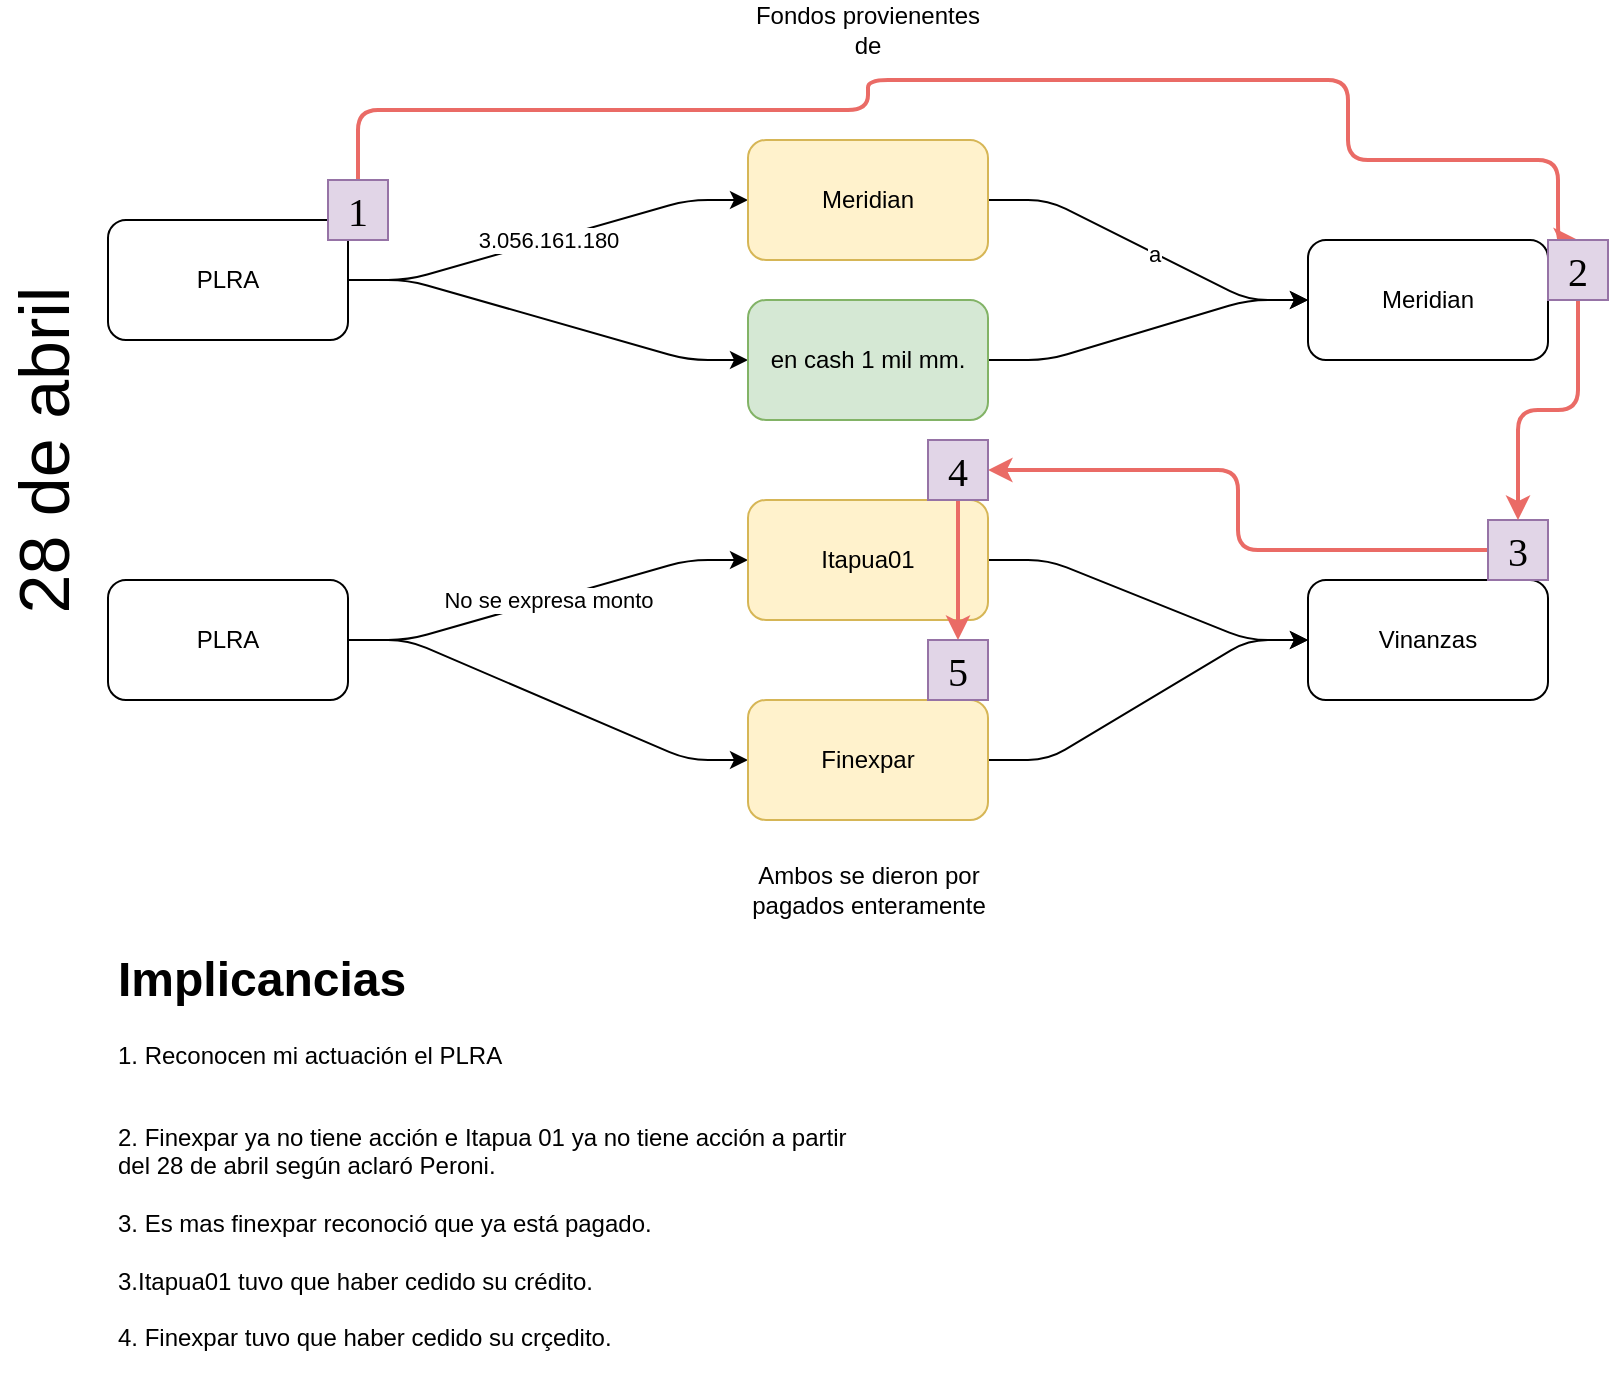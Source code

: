 <mxfile version="21.6.6" type="github">
  <diagram name="Página-1" id="rslMsC20Onptic1OCOGN">
    <mxGraphModel dx="1434" dy="755" grid="1" gridSize="10" guides="1" tooltips="1" connect="1" arrows="1" fold="1" page="1" pageScale="1" pageWidth="850" pageHeight="1100" math="0" shadow="0">
      <root>
        <mxCell id="0" />
        <mxCell id="1" parent="0" />
        <mxCell id="DVwxMNTtDxKVdh-1IFF6-3" value="&lt;div&gt;3.056.161.180&lt;/div&gt;" style="edgeStyle=entityRelationEdgeStyle;rounded=1;orthogonalLoop=1;jettySize=auto;html=1;strokeColor=default;" parent="1" source="DVwxMNTtDxKVdh-1IFF6-1" target="DVwxMNTtDxKVdh-1IFF6-2" edge="1">
          <mxGeometry relative="1" as="geometry" />
        </mxCell>
        <mxCell id="DVwxMNTtDxKVdh-1IFF6-17" style="edgeStyle=entityRelationEdgeStyle;rounded=1;orthogonalLoop=1;jettySize=auto;html=1;exitX=1;exitY=0.5;exitDx=0;exitDy=0;entryX=0;entryY=0.5;entryDx=0;entryDy=0;strokeColor=default;" parent="1" source="DVwxMNTtDxKVdh-1IFF6-1" target="DVwxMNTtDxKVdh-1IFF6-15" edge="1">
          <mxGeometry relative="1" as="geometry" />
        </mxCell>
        <mxCell id="DVwxMNTtDxKVdh-1IFF6-1" value="PLRA" style="rounded=1;whiteSpace=wrap;html=1;" parent="1" vertex="1">
          <mxGeometry x="80" y="120" width="120" height="60" as="geometry" />
        </mxCell>
        <mxCell id="DVwxMNTtDxKVdh-1IFF6-10" value="" style="edgeStyle=entityRelationEdgeStyle;rounded=1;orthogonalLoop=1;jettySize=auto;html=1;strokeColor=default;" parent="1" source="DVwxMNTtDxKVdh-1IFF6-2" target="DVwxMNTtDxKVdh-1IFF6-9" edge="1">
          <mxGeometry relative="1" as="geometry" />
        </mxCell>
        <mxCell id="DVwxMNTtDxKVdh-1IFF6-12" value="a" style="edgeLabel;html=1;align=center;verticalAlign=middle;resizable=0;points=[];" parent="DVwxMNTtDxKVdh-1IFF6-10" vertex="1" connectable="0">
          <mxGeometry x="0.037" relative="1" as="geometry">
            <mxPoint as="offset" />
          </mxGeometry>
        </mxCell>
        <mxCell id="DVwxMNTtDxKVdh-1IFF6-2" value="Meridian" style="rounded=1;whiteSpace=wrap;html=1;fillColor=#fff2cc;strokeColor=#d6b656;" parent="1" vertex="1">
          <mxGeometry x="400" y="80" width="120" height="60" as="geometry" />
        </mxCell>
        <mxCell id="DVwxMNTtDxKVdh-1IFF6-7" value="No se expresa monto" style="edgeStyle=entityRelationEdgeStyle;rounded=1;orthogonalLoop=1;jettySize=auto;html=1;strokeColor=default;" parent="1" source="DVwxMNTtDxKVdh-1IFF6-4" target="DVwxMNTtDxKVdh-1IFF6-6" edge="1">
          <mxGeometry relative="1" as="geometry" />
        </mxCell>
        <mxCell id="DVwxMNTtDxKVdh-1IFF6-23" style="edgeStyle=entityRelationEdgeStyle;rounded=1;orthogonalLoop=1;jettySize=auto;html=1;exitX=1;exitY=0.5;exitDx=0;exitDy=0;entryX=0;entryY=0.5;entryDx=0;entryDy=0;strokeColor=default;" parent="1" source="DVwxMNTtDxKVdh-1IFF6-4" target="DVwxMNTtDxKVdh-1IFF6-21" edge="1">
          <mxGeometry relative="1" as="geometry" />
        </mxCell>
        <mxCell id="DVwxMNTtDxKVdh-1IFF6-4" value="PLRA" style="rounded=1;whiteSpace=wrap;html=1;" parent="1" vertex="1">
          <mxGeometry x="80" y="300" width="120" height="60" as="geometry" />
        </mxCell>
        <mxCell id="DVwxMNTtDxKVdh-1IFF6-20" value="" style="edgeStyle=entityRelationEdgeStyle;rounded=1;orthogonalLoop=1;jettySize=auto;html=1;strokeColor=default;" parent="1" source="DVwxMNTtDxKVdh-1IFF6-6" target="DVwxMNTtDxKVdh-1IFF6-19" edge="1">
          <mxGeometry relative="1" as="geometry" />
        </mxCell>
        <mxCell id="DVwxMNTtDxKVdh-1IFF6-6" value="Itapua01" style="rounded=1;whiteSpace=wrap;html=1;fillColor=#fff2cc;strokeColor=#d6b656;" parent="1" vertex="1">
          <mxGeometry x="400" y="260" width="120" height="60" as="geometry" />
        </mxCell>
        <mxCell id="DVwxMNTtDxKVdh-1IFF6-9" value="Meridian" style="rounded=1;whiteSpace=wrap;html=1;" parent="1" vertex="1">
          <mxGeometry x="680" y="130" width="120" height="60" as="geometry" />
        </mxCell>
        <mxCell id="DVwxMNTtDxKVdh-1IFF6-11" value="Fondos provienentes de" style="text;html=1;strokeColor=none;fillColor=none;align=center;verticalAlign=middle;whiteSpace=wrap;rounded=0;" parent="1" vertex="1">
          <mxGeometry x="395" y="10" width="130" height="30" as="geometry" />
        </mxCell>
        <mxCell id="DVwxMNTtDxKVdh-1IFF6-18" style="edgeStyle=entityRelationEdgeStyle;rounded=1;orthogonalLoop=1;jettySize=auto;html=1;exitX=1;exitY=0.5;exitDx=0;exitDy=0;entryX=0;entryY=0.5;entryDx=0;entryDy=0;strokeColor=default;" parent="1" source="DVwxMNTtDxKVdh-1IFF6-15" target="DVwxMNTtDxKVdh-1IFF6-9" edge="1">
          <mxGeometry relative="1" as="geometry" />
        </mxCell>
        <mxCell id="DVwxMNTtDxKVdh-1IFF6-15" value="en cash 1 mil mm." style="rounded=1;whiteSpace=wrap;html=1;fillColor=#d5e8d4;strokeColor=#82b366;" parent="1" vertex="1">
          <mxGeometry x="400" y="160" width="120" height="60" as="geometry" />
        </mxCell>
        <mxCell id="DVwxMNTtDxKVdh-1IFF6-19" value="Vinanzas" style="rounded=1;whiteSpace=wrap;html=1;" parent="1" vertex="1">
          <mxGeometry x="680" y="300" width="120" height="60" as="geometry" />
        </mxCell>
        <mxCell id="DVwxMNTtDxKVdh-1IFF6-24" style="edgeStyle=entityRelationEdgeStyle;rounded=1;orthogonalLoop=1;jettySize=auto;html=1;exitX=1;exitY=0.5;exitDx=0;exitDy=0;entryX=0;entryY=0.5;entryDx=0;entryDy=0;strokeColor=default;" parent="1" source="DVwxMNTtDxKVdh-1IFF6-21" target="DVwxMNTtDxKVdh-1IFF6-19" edge="1">
          <mxGeometry relative="1" as="geometry" />
        </mxCell>
        <mxCell id="DVwxMNTtDxKVdh-1IFF6-21" value="Finexpar" style="rounded=1;whiteSpace=wrap;html=1;fillColor=#fff2cc;strokeColor=#d6b656;" parent="1" vertex="1">
          <mxGeometry x="400" y="360" width="120" height="60" as="geometry" />
        </mxCell>
        <mxCell id="DVwxMNTtDxKVdh-1IFF6-26" value="&lt;h1&gt;Implicancias&lt;/h1&gt;&lt;p&gt;1. Reconocen mi actuación el PLRA&lt;br&gt;&lt;/p&gt;&lt;div&gt;&lt;br&gt;&lt;/div&gt;&lt;div&gt;2. Finexpar ya no tiene acción e Itapua 01 ya no tiene acción a partir del 28 de abril según aclaró Peroni.&lt;/div&gt;&lt;div&gt;&lt;br&gt;&lt;/div&gt;&lt;div&gt;3. Es mas finexpar reconoció que ya está pagado.&lt;br&gt;&lt;/div&gt;&lt;div&gt;&lt;br&gt;&lt;/div&gt;&lt;div&gt;3.Itapua01 tuvo que haber cedido su crédito.&lt;/div&gt;&lt;div&gt;&lt;br&gt;&lt;/div&gt;&lt;div&gt;4. Finexpar tuvo que haber cedido su crçedito.&lt;br&gt;&lt;/div&gt;" style="text;html=1;strokeColor=none;fillColor=none;spacing=5;spacingTop=-20;whiteSpace=wrap;overflow=hidden;rounded=0;" parent="1" vertex="1">
          <mxGeometry x="80" y="480" width="380" height="220" as="geometry" />
        </mxCell>
        <mxCell id="QSxY1Z9GzGt5NTgHkNYr-4" value="" style="edgeStyle=orthogonalEdgeStyle;rounded=1;orthogonalLoop=1;jettySize=auto;html=1;exitX=0.5;exitY=0;exitDx=0;exitDy=0;entryX=0.5;entryY=0;entryDx=0;entryDy=0;strokeColor=#EA6B66;strokeWidth=2;" edge="1" parent="1" source="DVwxMNTtDxKVdh-1IFF6-27" target="QSxY1Z9GzGt5NTgHkNYr-3">
          <mxGeometry relative="1" as="geometry">
            <mxPoint x="235" y="65" as="sourcePoint" />
            <mxPoint x="700" y="60" as="targetPoint" />
            <Array as="points">
              <mxPoint x="205" y="65" />
              <mxPoint x="460" y="65" />
              <mxPoint x="460" y="50" />
              <mxPoint x="700" y="50" />
              <mxPoint x="700" y="90" />
              <mxPoint x="805" y="90" />
            </Array>
          </mxGeometry>
        </mxCell>
        <mxCell id="DVwxMNTtDxKVdh-1IFF6-27" value="1" style="text;html=1;strokeColor=#9673a6;fillColor=#e1d5e7;align=center;verticalAlign=middle;whiteSpace=wrap;rounded=0;fontFamily=Lucida Console;fontSize=20;" parent="1" vertex="1">
          <mxGeometry x="190" y="100" width="30" height="30" as="geometry" />
        </mxCell>
        <mxCell id="QSxY1Z9GzGt5NTgHkNYr-6" style="edgeStyle=orthogonalEdgeStyle;rounded=1;orthogonalLoop=1;jettySize=auto;html=1;exitX=0;exitY=0.5;exitDx=0;exitDy=0;entryX=1;entryY=0.5;entryDx=0;entryDy=0;strokeColor=#EA6B66;strokeWidth=2;" edge="1" parent="1" source="DVwxMNTtDxKVdh-1IFF6-28" target="DVwxMNTtDxKVdh-1IFF6-30">
          <mxGeometry relative="1" as="geometry" />
        </mxCell>
        <mxCell id="DVwxMNTtDxKVdh-1IFF6-28" value="3" style="text;html=1;strokeColor=#9673a6;fillColor=#e1d5e7;align=center;verticalAlign=middle;whiteSpace=wrap;rounded=0;fontFamily=Lucida Console;fontSize=20;" parent="1" vertex="1">
          <mxGeometry x="770" y="270" width="30" height="30" as="geometry" />
        </mxCell>
        <mxCell id="DVwxMNTtDxKVdh-1IFF6-33" value="" style="edgeStyle=orthogonalEdgeStyle;rounded=1;orthogonalLoop=1;jettySize=auto;html=1;strokeColor=#EA6B66;strokeWidth=2;" parent="1" source="DVwxMNTtDxKVdh-1IFF6-30" target="DVwxMNTtDxKVdh-1IFF6-32" edge="1">
          <mxGeometry relative="1" as="geometry" />
        </mxCell>
        <mxCell id="DVwxMNTtDxKVdh-1IFF6-30" value="4" style="text;html=1;strokeColor=#9673a6;fillColor=#e1d5e7;align=center;verticalAlign=middle;whiteSpace=wrap;rounded=0;fontFamily=Lucida Console;fontSize=20;" parent="1" vertex="1">
          <mxGeometry x="490" y="230" width="30" height="30" as="geometry" />
        </mxCell>
        <mxCell id="DVwxMNTtDxKVdh-1IFF6-32" value="5" style="text;html=1;strokeColor=#9673a6;fillColor=#e1d5e7;align=center;verticalAlign=middle;whiteSpace=wrap;rounded=0;fontFamily=Lucida Console;fontSize=20;" parent="1" vertex="1">
          <mxGeometry x="490" y="330" width="30" height="30" as="geometry" />
        </mxCell>
        <mxCell id="QSxY1Z9GzGt5NTgHkNYr-9" style="edgeStyle=orthogonalEdgeStyle;rounded=1;orthogonalLoop=1;jettySize=auto;html=1;exitX=0.5;exitY=1;exitDx=0;exitDy=0;entryX=0.5;entryY=0;entryDx=0;entryDy=0;strokeColor=#EA6B66;strokeWidth=2;" edge="1" parent="1" source="QSxY1Z9GzGt5NTgHkNYr-3" target="DVwxMNTtDxKVdh-1IFF6-28">
          <mxGeometry relative="1" as="geometry" />
        </mxCell>
        <mxCell id="QSxY1Z9GzGt5NTgHkNYr-3" value="2" style="text;html=1;strokeColor=#9673a6;fillColor=#e1d5e7;align=center;verticalAlign=middle;whiteSpace=wrap;rounded=0;fontFamily=Lucida Console;fontSize=20;" vertex="1" parent="1">
          <mxGeometry x="800" y="130" width="30" height="30" as="geometry" />
        </mxCell>
        <mxCell id="QSxY1Z9GzGt5NTgHkNYr-7" value="28 de abril" style="text;html=1;strokeColor=none;fillColor=none;align=center;verticalAlign=middle;whiteSpace=wrap;rounded=0;strokeWidth=0;fontSize=35;rotation=-90;" vertex="1" parent="1">
          <mxGeometry x="-70" y="220" width="235" height="30" as="geometry" />
        </mxCell>
        <mxCell id="QSxY1Z9GzGt5NTgHkNYr-8" value="Ambos se dieron por pagados enteramente" style="text;html=1;strokeColor=none;fillColor=none;align=center;verticalAlign=middle;whiteSpace=wrap;rounded=0;" vertex="1" parent="1">
          <mxGeometry x="387.5" y="440" width="145" height="30" as="geometry" />
        </mxCell>
      </root>
    </mxGraphModel>
  </diagram>
</mxfile>
